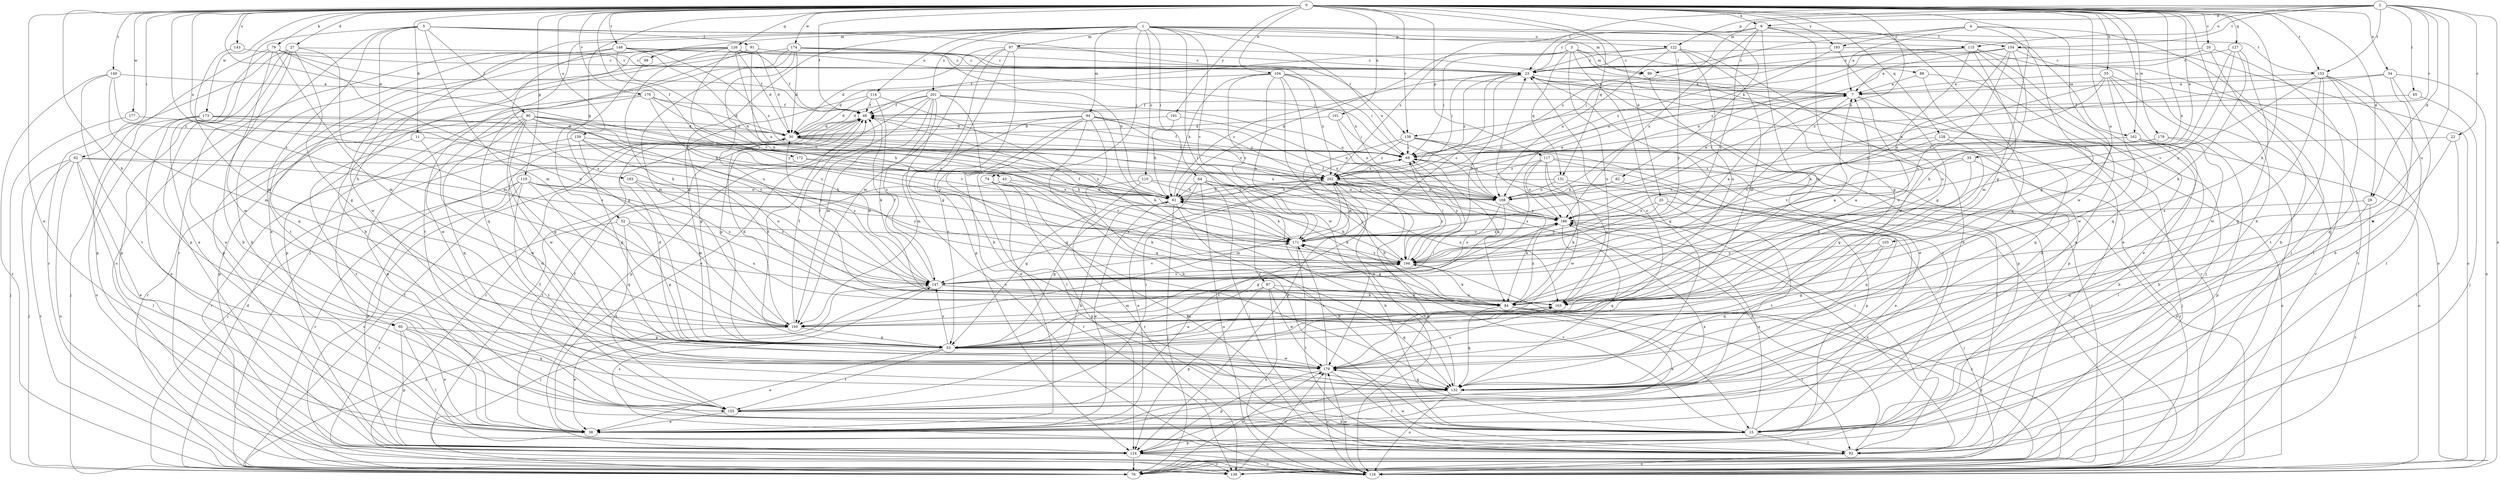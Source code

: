 strict digraph  {
0;
1;
2;
3;
4;
5;
6;
7;
11;
15;
20;
22;
23;
25;
27;
29;
30;
34;
35;
38;
43;
46;
52;
53;
55;
60;
61;
62;
64;
65;
68;
74;
76;
79;
82;
84;
87;
88;
90;
91;
92;
94;
97;
98;
99;
100;
101;
103;
104;
108;
110;
114;
115;
116;
117;
119;
122;
124;
126;
127;
128;
131;
132;
138;
139;
143;
147;
148;
149;
153;
154;
155;
159;
162;
163;
170;
171;
172;
173;
174;
177;
178;
179;
183;
186;
191;
193;
194;
201;
202;
0 -> 6  [label=a];
0 -> 11  [label=b];
0 -> 15  [label=b];
0 -> 20  [label=c];
0 -> 25  [label=d];
0 -> 27  [label=d];
0 -> 29  [label=d];
0 -> 34  [label=e];
0 -> 35  [label=e];
0 -> 38  [label=e];
0 -> 43  [label=f];
0 -> 46  [label=f];
0 -> 52  [label=g];
0 -> 53  [label=g];
0 -> 55  [label=h];
0 -> 60  [label=h];
0 -> 62  [label=i];
0 -> 79  [label=k];
0 -> 82  [label=k];
0 -> 84  [label=k];
0 -> 101  [label=n];
0 -> 103  [label=n];
0 -> 104  [label=n];
0 -> 108  [label=n];
0 -> 117  [label=p];
0 -> 119  [label=p];
0 -> 126  [label=q];
0 -> 127  [label=q];
0 -> 128  [label=q];
0 -> 131  [label=q];
0 -> 138  [label=r];
0 -> 143  [label=s];
0 -> 147  [label=s];
0 -> 148  [label=t];
0 -> 149  [label=t];
0 -> 153  [label=t];
0 -> 159  [label=u];
0 -> 162  [label=u];
0 -> 170  [label=v];
0 -> 172  [label=w];
0 -> 173  [label=w];
0 -> 174  [label=w];
0 -> 177  [label=w];
0 -> 178  [label=w];
0 -> 183  [label=x];
0 -> 186  [label=x];
0 -> 191  [label=y];
0 -> 193  [label=y];
1 -> 53  [label=g];
1 -> 60  [label=h];
1 -> 64  [label=i];
1 -> 74  [label=j];
1 -> 76  [label=j];
1 -> 87  [label=l];
1 -> 94  [label=m];
1 -> 97  [label=m];
1 -> 98  [label=m];
1 -> 99  [label=m];
1 -> 108  [label=n];
1 -> 110  [label=o];
1 -> 114  [label=o];
1 -> 115  [label=o];
1 -> 153  [label=t];
1 -> 162  [label=u];
1 -> 171  [label=v];
1 -> 201  [label=z];
2 -> 6  [label=a];
2 -> 22  [label=c];
2 -> 23  [label=c];
2 -> 29  [label=d];
2 -> 65  [label=i];
2 -> 99  [label=m];
2 -> 115  [label=o];
2 -> 116  [label=o];
2 -> 122  [label=p];
2 -> 138  [label=r];
2 -> 153  [label=t];
2 -> 154  [label=t];
2 -> 163  [label=u];
3 -> 15  [label=b];
3 -> 61  [label=h];
3 -> 68  [label=i];
3 -> 88  [label=l];
3 -> 99  [label=m];
3 -> 131  [label=q];
3 -> 132  [label=q];
3 -> 163  [label=u];
4 -> 7  [label=a];
4 -> 53  [label=g];
4 -> 76  [label=j];
4 -> 179  [label=w];
4 -> 193  [label=y];
4 -> 202  [label=z];
5 -> 15  [label=b];
5 -> 38  [label=e];
5 -> 90  [label=l];
5 -> 91  [label=l];
5 -> 100  [label=m];
5 -> 122  [label=p];
5 -> 124  [label=p];
5 -> 138  [label=r];
5 -> 139  [label=r];
6 -> 23  [label=c];
6 -> 53  [label=g];
6 -> 100  [label=m];
6 -> 132  [label=q];
6 -> 154  [label=t];
6 -> 186  [label=x];
6 -> 194  [label=y];
6 -> 202  [label=z];
7 -> 46  [label=f];
7 -> 132  [label=q];
7 -> 147  [label=s];
7 -> 163  [label=u];
11 -> 68  [label=i];
11 -> 155  [label=t];
11 -> 179  [label=w];
15 -> 23  [label=c];
15 -> 92  [label=l];
15 -> 124  [label=p];
15 -> 171  [label=v];
15 -> 186  [label=x];
20 -> 15  [label=b];
20 -> 23  [label=c];
20 -> 92  [label=l];
20 -> 202  [label=z];
22 -> 68  [label=i];
22 -> 92  [label=l];
22 -> 163  [label=u];
23 -> 7  [label=a];
23 -> 68  [label=i];
23 -> 124  [label=p];
23 -> 139  [label=r];
23 -> 194  [label=y];
23 -> 202  [label=z];
25 -> 139  [label=r];
25 -> 155  [label=t];
25 -> 186  [label=x];
25 -> 194  [label=y];
27 -> 15  [label=b];
27 -> 23  [label=c];
27 -> 38  [label=e];
27 -> 53  [label=g];
27 -> 100  [label=m];
27 -> 124  [label=p];
27 -> 139  [label=r];
29 -> 132  [label=q];
29 -> 139  [label=r];
29 -> 186  [label=x];
30 -> 68  [label=i];
30 -> 108  [label=n];
30 -> 186  [label=x];
30 -> 202  [label=z];
34 -> 7  [label=a];
34 -> 15  [label=b];
34 -> 116  [label=o];
34 -> 179  [label=w];
34 -> 202  [label=z];
35 -> 84  [label=k];
35 -> 139  [label=r];
35 -> 171  [label=v];
35 -> 202  [label=z];
38 -> 46  [label=f];
38 -> 186  [label=x];
43 -> 61  [label=h];
43 -> 155  [label=t];
43 -> 171  [label=v];
46 -> 30  [label=d];
46 -> 53  [label=g];
46 -> 139  [label=r];
52 -> 53  [label=g];
52 -> 139  [label=r];
52 -> 155  [label=t];
52 -> 163  [label=u];
52 -> 171  [label=v];
53 -> 23  [label=c];
53 -> 30  [label=d];
53 -> 38  [label=e];
53 -> 46  [label=f];
53 -> 68  [label=i];
53 -> 147  [label=s];
53 -> 155  [label=t];
53 -> 163  [label=u];
53 -> 179  [label=w];
55 -> 7  [label=a];
55 -> 38  [label=e];
55 -> 76  [label=j];
55 -> 108  [label=n];
55 -> 139  [label=r];
55 -> 179  [label=w];
55 -> 186  [label=x];
60 -> 38  [label=e];
60 -> 53  [label=g];
60 -> 92  [label=l];
60 -> 124  [label=p];
60 -> 132  [label=q];
61 -> 7  [label=a];
61 -> 15  [label=b];
61 -> 23  [label=c];
61 -> 38  [label=e];
61 -> 53  [label=g];
61 -> 76  [label=j];
61 -> 186  [label=x];
61 -> 202  [label=z];
62 -> 38  [label=e];
62 -> 76  [label=j];
62 -> 92  [label=l];
62 -> 116  [label=o];
62 -> 139  [label=r];
62 -> 171  [label=v];
62 -> 202  [label=z];
64 -> 15  [label=b];
64 -> 38  [label=e];
64 -> 61  [label=h];
64 -> 92  [label=l];
64 -> 116  [label=o];
64 -> 163  [label=u];
64 -> 194  [label=y];
65 -> 46  [label=f];
65 -> 76  [label=j];
68 -> 46  [label=f];
68 -> 84  [label=k];
68 -> 194  [label=y];
68 -> 202  [label=z];
74 -> 61  [label=h];
74 -> 84  [label=k];
74 -> 92  [label=l];
74 -> 124  [label=p];
74 -> 139  [label=r];
76 -> 23  [label=c];
76 -> 30  [label=d];
76 -> 46  [label=f];
76 -> 147  [label=s];
76 -> 179  [label=w];
79 -> 23  [label=c];
79 -> 38  [label=e];
79 -> 46  [label=f];
79 -> 100  [label=m];
79 -> 124  [label=p];
79 -> 163  [label=u];
79 -> 179  [label=w];
82 -> 61  [label=h];
82 -> 108  [label=n];
82 -> 132  [label=q];
84 -> 7  [label=a];
84 -> 38  [label=e];
84 -> 46  [label=f];
84 -> 92  [label=l];
84 -> 132  [label=q];
84 -> 139  [label=r];
84 -> 186  [label=x];
87 -> 84  [label=k];
87 -> 100  [label=m];
87 -> 116  [label=o];
87 -> 124  [label=p];
87 -> 132  [label=q];
87 -> 179  [label=w];
88 -> 7  [label=a];
88 -> 15  [label=b];
88 -> 76  [label=j];
90 -> 30  [label=d];
90 -> 38  [label=e];
90 -> 53  [label=g];
90 -> 61  [label=h];
90 -> 132  [label=q];
90 -> 139  [label=r];
90 -> 147  [label=s];
90 -> 171  [label=v];
90 -> 179  [label=w];
90 -> 194  [label=y];
91 -> 23  [label=c];
91 -> 30  [label=d];
91 -> 124  [label=p];
91 -> 132  [label=q];
91 -> 171  [label=v];
92 -> 68  [label=i];
92 -> 116  [label=o];
92 -> 147  [label=s];
92 -> 179  [label=w];
92 -> 186  [label=x];
92 -> 202  [label=z];
94 -> 15  [label=b];
94 -> 30  [label=d];
94 -> 38  [label=e];
94 -> 92  [label=l];
94 -> 100  [label=m];
94 -> 132  [label=q];
94 -> 186  [label=x];
94 -> 194  [label=y];
94 -> 202  [label=z];
97 -> 7  [label=a];
97 -> 15  [label=b];
97 -> 23  [label=c];
97 -> 30  [label=d];
97 -> 53  [label=g];
97 -> 100  [label=m];
97 -> 124  [label=p];
98 -> 53  [label=g];
99 -> 38  [label=e];
99 -> 124  [label=p];
100 -> 30  [label=d];
100 -> 38  [label=e];
100 -> 46  [label=f];
100 -> 53  [label=g];
101 -> 30  [label=d];
101 -> 68  [label=i];
101 -> 108  [label=n];
103 -> 53  [label=g];
103 -> 132  [label=q];
103 -> 194  [label=y];
104 -> 7  [label=a];
104 -> 15  [label=b];
104 -> 30  [label=d];
104 -> 61  [label=h];
104 -> 68  [label=i];
104 -> 116  [label=o];
104 -> 171  [label=v];
104 -> 179  [label=w];
104 -> 202  [label=z];
108 -> 7  [label=a];
108 -> 53  [label=g];
108 -> 84  [label=k];
108 -> 147  [label=s];
108 -> 186  [label=x];
110 -> 53  [label=g];
110 -> 84  [label=k];
110 -> 108  [label=n];
110 -> 139  [label=r];
114 -> 30  [label=d];
114 -> 46  [label=f];
114 -> 53  [label=g];
114 -> 84  [label=k];
114 -> 194  [label=y];
115 -> 23  [label=c];
115 -> 38  [label=e];
115 -> 68  [label=i];
115 -> 100  [label=m];
115 -> 108  [label=n];
115 -> 116  [label=o];
115 -> 132  [label=q];
115 -> 163  [label=u];
116 -> 68  [label=i];
116 -> 179  [label=w];
116 -> 194  [label=y];
117 -> 116  [label=o];
117 -> 124  [label=p];
117 -> 147  [label=s];
117 -> 163  [label=u];
117 -> 179  [label=w];
117 -> 186  [label=x];
117 -> 202  [label=z];
119 -> 108  [label=n];
119 -> 116  [label=o];
119 -> 124  [label=p];
119 -> 132  [label=q];
119 -> 139  [label=r];
119 -> 147  [label=s];
119 -> 155  [label=t];
119 -> 194  [label=y];
122 -> 23  [label=c];
122 -> 46  [label=f];
122 -> 100  [label=m];
122 -> 108  [label=n];
122 -> 163  [label=u];
122 -> 179  [label=w];
122 -> 194  [label=y];
124 -> 46  [label=f];
124 -> 76  [label=j];
124 -> 116  [label=o];
124 -> 139  [label=r];
126 -> 23  [label=c];
126 -> 30  [label=d];
126 -> 46  [label=f];
126 -> 84  [label=k];
126 -> 132  [label=q];
126 -> 155  [label=t];
126 -> 179  [label=w];
126 -> 186  [label=x];
126 -> 194  [label=y];
127 -> 23  [label=c];
127 -> 84  [label=k];
127 -> 132  [label=q];
127 -> 171  [label=v];
127 -> 194  [label=y];
128 -> 53  [label=g];
128 -> 68  [label=i];
128 -> 76  [label=j];
128 -> 116  [label=o];
128 -> 171  [label=v];
131 -> 38  [label=e];
131 -> 61  [label=h];
131 -> 84  [label=k];
131 -> 108  [label=n];
132 -> 30  [label=d];
132 -> 116  [label=o];
132 -> 155  [label=t];
132 -> 171  [label=v];
138 -> 68  [label=i];
138 -> 92  [label=l];
138 -> 108  [label=n];
138 -> 124  [label=p];
138 -> 139  [label=r];
138 -> 202  [label=z];
139 -> 179  [label=w];
143 -> 23  [label=c];
143 -> 100  [label=m];
147 -> 30  [label=d];
147 -> 46  [label=f];
147 -> 76  [label=j];
147 -> 84  [label=k];
147 -> 163  [label=u];
147 -> 171  [label=v];
147 -> 194  [label=y];
148 -> 15  [label=b];
148 -> 23  [label=c];
148 -> 61  [label=h];
148 -> 68  [label=i];
148 -> 116  [label=o];
148 -> 147  [label=s];
148 -> 171  [label=v];
148 -> 202  [label=z];
149 -> 7  [label=a];
149 -> 100  [label=m];
149 -> 139  [label=r];
149 -> 155  [label=t];
149 -> 202  [label=z];
153 -> 7  [label=a];
153 -> 15  [label=b];
153 -> 92  [label=l];
153 -> 132  [label=q];
153 -> 155  [label=t];
153 -> 171  [label=v];
153 -> 179  [label=w];
154 -> 7  [label=a];
154 -> 23  [label=c];
154 -> 84  [label=k];
154 -> 116  [label=o];
154 -> 139  [label=r];
154 -> 147  [label=s];
154 -> 194  [label=y];
154 -> 202  [label=z];
155 -> 15  [label=b];
155 -> 38  [label=e];
155 -> 61  [label=h];
155 -> 68  [label=i];
159 -> 53  [label=g];
159 -> 68  [label=i];
159 -> 139  [label=r];
159 -> 147  [label=s];
159 -> 163  [label=u];
162 -> 15  [label=b];
162 -> 68  [label=i];
162 -> 92  [label=l];
162 -> 116  [label=o];
163 -> 7  [label=a];
163 -> 100  [label=m];
170 -> 30  [label=d];
170 -> 46  [label=f];
170 -> 61  [label=h];
170 -> 124  [label=p];
170 -> 179  [label=w];
170 -> 194  [label=y];
171 -> 23  [label=c];
171 -> 46  [label=f];
171 -> 61  [label=h];
171 -> 92  [label=l];
171 -> 186  [label=x];
171 -> 194  [label=y];
171 -> 202  [label=z];
172 -> 76  [label=j];
172 -> 186  [label=x];
172 -> 202  [label=z];
173 -> 30  [label=d];
173 -> 38  [label=e];
173 -> 61  [label=h];
173 -> 76  [label=j];
173 -> 116  [label=o];
173 -> 194  [label=y];
174 -> 23  [label=c];
174 -> 30  [label=d];
174 -> 61  [label=h];
174 -> 100  [label=m];
174 -> 108  [label=n];
174 -> 124  [label=p];
174 -> 155  [label=t];
174 -> 163  [label=u];
177 -> 30  [label=d];
177 -> 76  [label=j];
178 -> 15  [label=b];
178 -> 68  [label=i];
178 -> 124  [label=p];
178 -> 186  [label=x];
179 -> 92  [label=l];
179 -> 116  [label=o];
179 -> 124  [label=p];
179 -> 132  [label=q];
179 -> 163  [label=u];
179 -> 171  [label=v];
183 -> 61  [label=h];
183 -> 100  [label=m];
183 -> 147  [label=s];
186 -> 23  [label=c];
186 -> 46  [label=f];
186 -> 53  [label=g];
186 -> 76  [label=j];
186 -> 132  [label=q];
186 -> 171  [label=v];
191 -> 30  [label=d];
191 -> 61  [label=h];
191 -> 108  [label=n];
193 -> 23  [label=c];
193 -> 38  [label=e];
193 -> 53  [label=g];
193 -> 108  [label=n];
194 -> 7  [label=a];
194 -> 61  [label=h];
194 -> 68  [label=i];
194 -> 84  [label=k];
194 -> 147  [label=s];
201 -> 30  [label=d];
201 -> 38  [label=e];
201 -> 46  [label=f];
201 -> 84  [label=k];
201 -> 100  [label=m];
201 -> 108  [label=n];
201 -> 116  [label=o];
201 -> 124  [label=p];
201 -> 132  [label=q];
201 -> 147  [label=s];
202 -> 61  [label=h];
202 -> 100  [label=m];
202 -> 108  [label=n];
202 -> 124  [label=p];
202 -> 147  [label=s];
202 -> 155  [label=t];
202 -> 194  [label=y];
}
